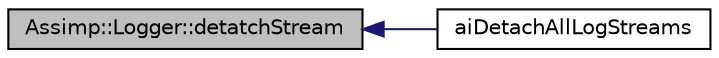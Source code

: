 digraph "Assimp::Logger::detatchStream"
{
  edge [fontname="Helvetica",fontsize="10",labelfontname="Helvetica",labelfontsize="10"];
  node [fontname="Helvetica",fontsize="10",shape=record];
  rankdir="LR";
  Node1 [label="Assimp::Logger::detatchStream",height=0.2,width=0.4,color="black", fillcolor="grey75", style="filled", fontcolor="black"];
  Node1 -> Node2 [dir="back",color="midnightblue",fontsize="10",style="solid",fontname="Helvetica"];
  Node2 [label="aiDetachAllLogStreams",height=0.2,width=0.4,color="black", fillcolor="white", style="filled",URL="$_assimp_8cpp.html#a8f1fe2e8ccc5f93484098114ae7071bf"];
}
